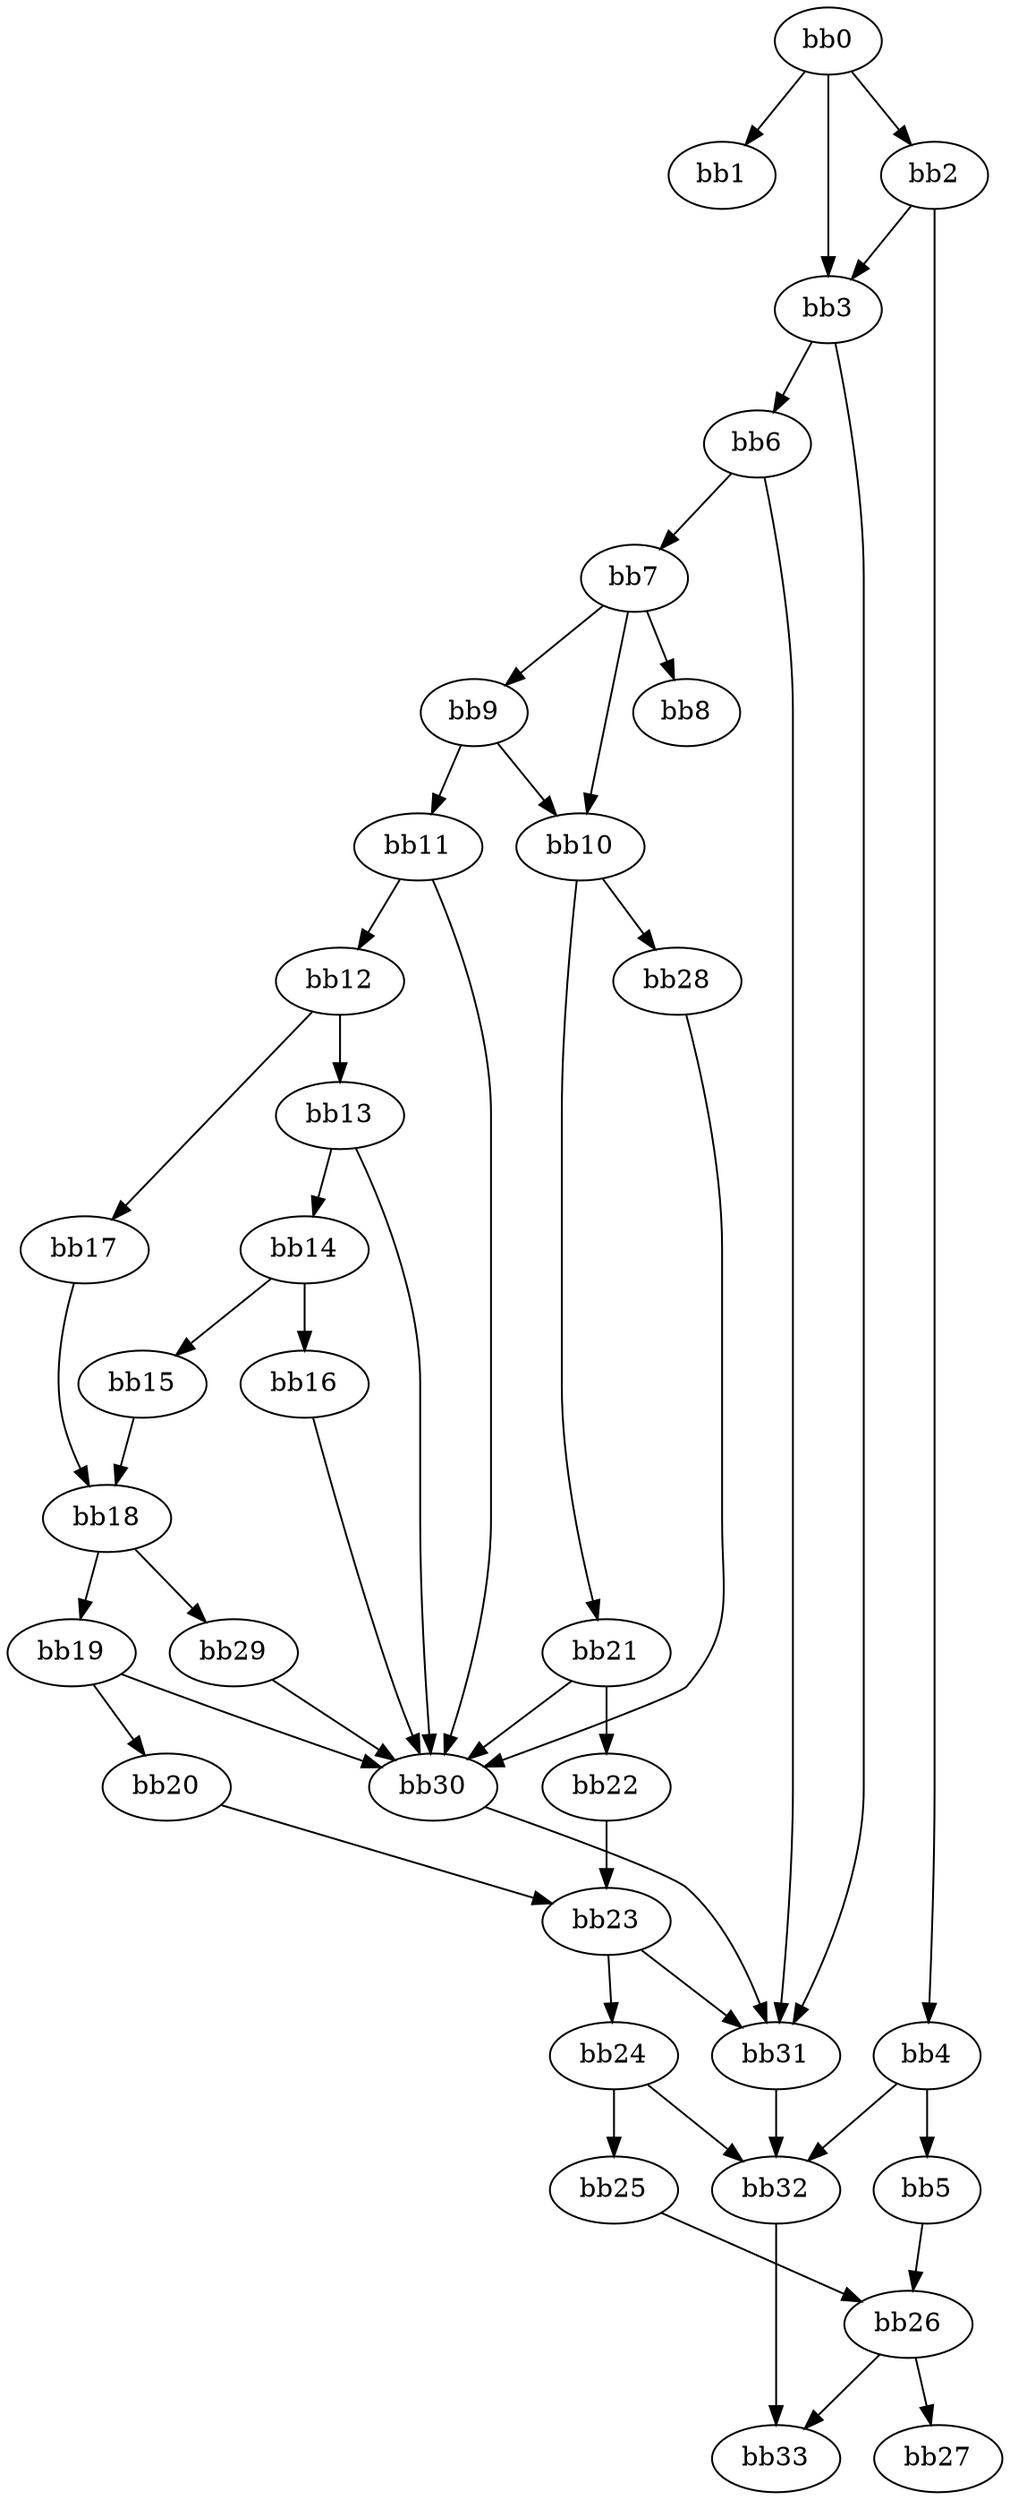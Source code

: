 digraph {
    0 [ label = "bb0\l" ]
    1 [ label = "bb1\l" ]
    2 [ label = "bb2\l" ]
    3 [ label = "bb3\l" ]
    4 [ label = "bb4\l" ]
    5 [ label = "bb5\l" ]
    6 [ label = "bb6\l" ]
    7 [ label = "bb7\l" ]
    8 [ label = "bb8\l" ]
    9 [ label = "bb9\l" ]
    10 [ label = "bb10\l" ]
    11 [ label = "bb11\l" ]
    12 [ label = "bb12\l" ]
    13 [ label = "bb13\l" ]
    14 [ label = "bb14\l" ]
    15 [ label = "bb15\l" ]
    16 [ label = "bb16\l" ]
    17 [ label = "bb17\l" ]
    18 [ label = "bb18\l" ]
    19 [ label = "bb19\l" ]
    20 [ label = "bb20\l" ]
    21 [ label = "bb21\l" ]
    22 [ label = "bb22\l" ]
    23 [ label = "bb23\l" ]
    24 [ label = "bb24\l" ]
    25 [ label = "bb25\l" ]
    26 [ label = "bb26\l" ]
    27 [ label = "bb27\l" ]
    28 [ label = "bb28\l" ]
    29 [ label = "bb29\l" ]
    30 [ label = "bb30\l" ]
    31 [ label = "bb31\l" ]
    32 [ label = "bb32\l" ]
    33 [ label = "bb33\l" ]
    0 -> 1 [ ]
    0 -> 2 [ ]
    0 -> 3 [ ]
    2 -> 3 [ ]
    2 -> 4 [ ]
    3 -> 6 [ ]
    3 -> 31 [ ]
    4 -> 5 [ ]
    4 -> 32 [ ]
    5 -> 26 [ ]
    6 -> 7 [ ]
    6 -> 31 [ ]
    7 -> 8 [ ]
    7 -> 9 [ ]
    7 -> 10 [ ]
    9 -> 10 [ ]
    9 -> 11 [ ]
    10 -> 21 [ ]
    10 -> 28 [ ]
    11 -> 12 [ ]
    11 -> 30 [ ]
    12 -> 13 [ ]
    12 -> 17 [ ]
    13 -> 14 [ ]
    13 -> 30 [ ]
    14 -> 15 [ ]
    14 -> 16 [ ]
    15 -> 18 [ ]
    16 -> 30 [ ]
    17 -> 18 [ ]
    18 -> 19 [ ]
    18 -> 29 [ ]
    19 -> 20 [ ]
    19 -> 30 [ ]
    20 -> 23 [ ]
    21 -> 22 [ ]
    21 -> 30 [ ]
    22 -> 23 [ ]
    23 -> 24 [ ]
    23 -> 31 [ ]
    24 -> 25 [ ]
    24 -> 32 [ ]
    25 -> 26 [ ]
    26 -> 27 [ ]
    26 -> 33 [ ]
    28 -> 30 [ ]
    29 -> 30 [ ]
    30 -> 31 [ ]
    31 -> 32 [ ]
    32 -> 33 [ ]
}

